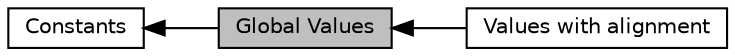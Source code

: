 digraph "Global Values"
{
 // LATEX_PDF_SIZE
  bgcolor="transparent";
  edge [fontname="Helvetica",fontsize="10",labelfontname="Helvetica",labelfontsize="10"];
  node [fontname="Helvetica",fontsize="10",shape="box"];
  rankdir=LR;
  Node2 [label="Constants",height=0.2,width=0.4,color="black",URL="$group__LLVMCCoreValueConstant.html",tooltip="This section contains APIs for interacting with LLVMValueRef that correspond to llvm::Constant instan..."];
  Node1 [label="Global Values",height=0.2,width=0.4,color="black", fillcolor="grey75", style="filled", fontcolor="black",tooltip="This group contains functions that operate on global values."];
  Node3 [label="Values with alignment",height=0.2,width=0.4,color="black",URL="$group__LLVMCCoreValueWithAlignment.html",tooltip="Functions in this group only apply to values with alignment, i.e."];
  Node2->Node1 [shape=plaintext, dir="back", style="solid"];
  Node1->Node3 [shape=plaintext, dir="back", style="solid"];
}
